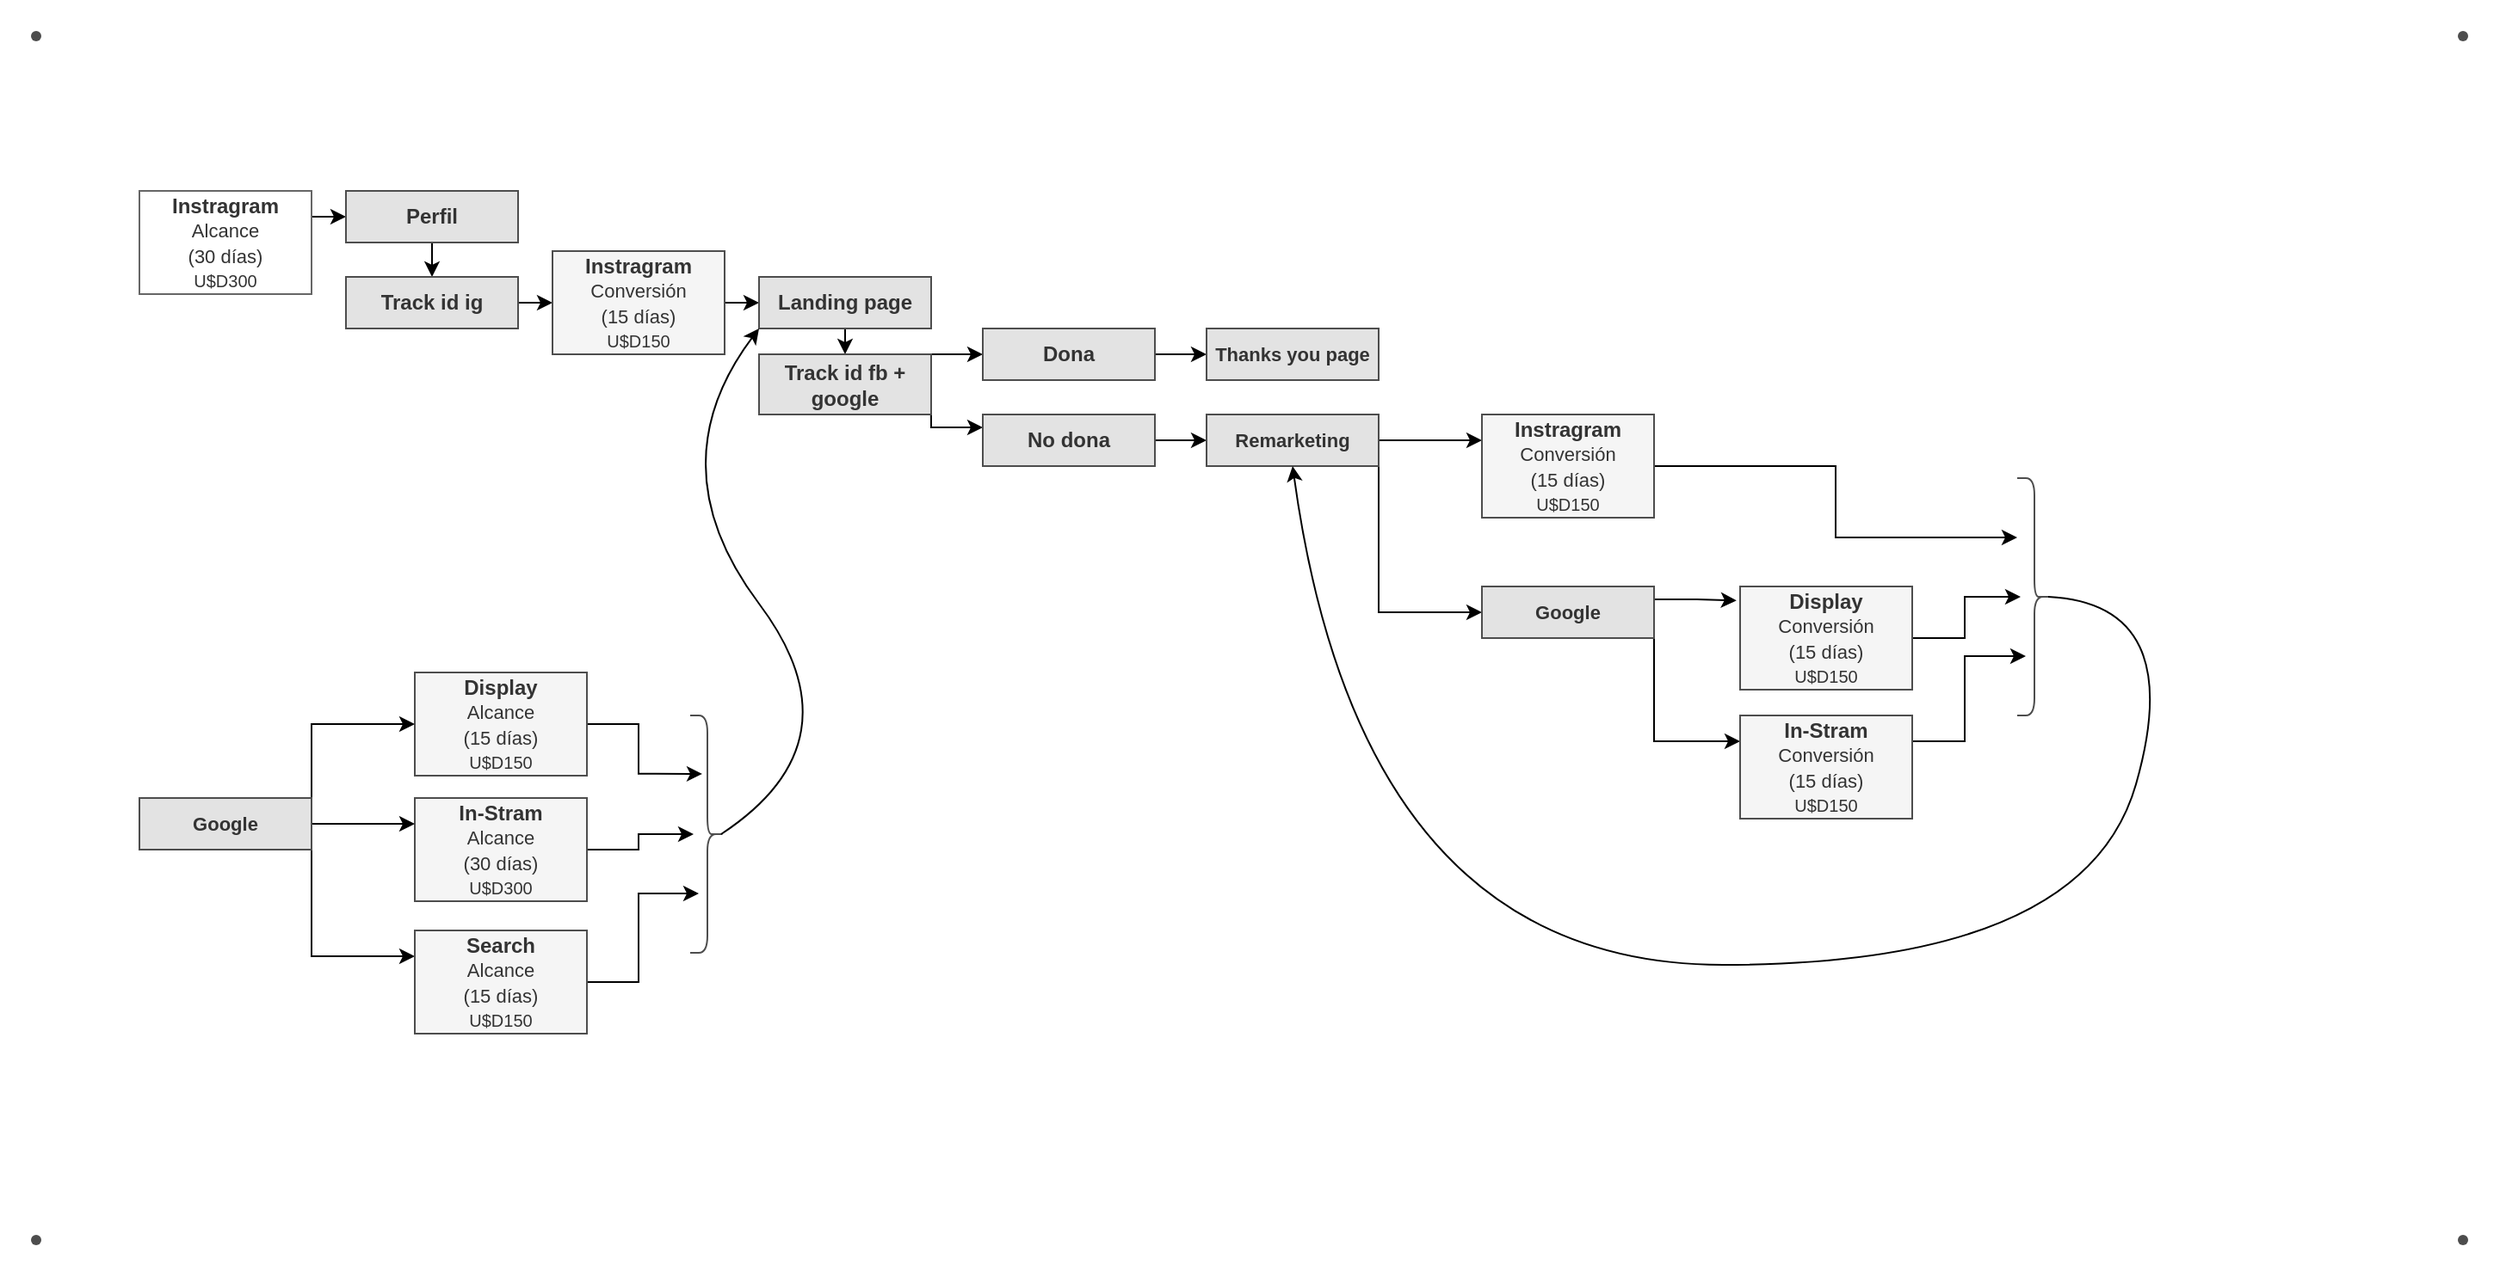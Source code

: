 <mxfile>
    <diagram id="cOrTplV-zcLthOxo_1_i" name="Page-1">
        <mxGraphModel dx="1475" dy="518" grid="1" gridSize="10" guides="1" tooltips="1" connect="1" arrows="1" fold="1" page="1" pageScale="1" pageWidth="827" pageHeight="1169" background="#ffffff" math="0" shadow="0">
            <root>
                <mxCell id="0"/>
                <mxCell id="1" parent="0"/>
                <mxCell id="7" style="edgeStyle=orthogonalEdgeStyle;rounded=0;orthogonalLoop=1;jettySize=auto;html=1;exitX=1;exitY=0.25;exitDx=0;exitDy=0;entryX=0;entryY=0.5;entryDx=0;entryDy=0;strokeColor=#000000;" parent="1" source="2" target="5" edge="1">
                    <mxGeometry relative="1" as="geometry"/>
                </mxCell>
                <mxCell id="2" value="&lt;b&gt;Instragram&lt;/b&gt;&lt;br&gt;&lt;font&gt;&lt;span style=&quot;font-size: 11px&quot;&gt;Alcance&lt;/span&gt;&lt;br&gt;&lt;span style=&quot;font-size: 11px&quot;&gt;(30 días)&lt;/span&gt;&lt;br&gt;&lt;font style=&quot;font-size: 10px&quot;&gt;U$D300&lt;/font&gt;&lt;br&gt;&lt;/font&gt;" style="rounded=0;whiteSpace=wrap;html=1;strokeColor=#666666;fontColor=#333333;fillColor=#FFFFFF;" parent="1" vertex="1">
                    <mxGeometry x="40" y="280" width="100" height="60" as="geometry"/>
                </mxCell>
                <mxCell id="9" style="edgeStyle=orthogonalEdgeStyle;rounded=0;orthogonalLoop=1;jettySize=auto;html=1;exitX=0.5;exitY=1;exitDx=0;exitDy=0;entryX=0.5;entryY=0;entryDx=0;entryDy=0;strokeColor=#000000;" parent="1" source="5" target="8" edge="1">
                    <mxGeometry relative="1" as="geometry"/>
                </mxCell>
                <mxCell id="5" value="&lt;font&gt;&lt;b&gt;Perfil&lt;/b&gt;&lt;br&gt;&lt;/font&gt;" style="rounded=0;whiteSpace=wrap;html=1;fontColor=#333333;strokeColor=#4D4D4D;fillColor=#E3E3E3;" parent="1" vertex="1">
                    <mxGeometry x="160" y="280" width="100" height="30" as="geometry"/>
                </mxCell>
                <mxCell id="11" style="edgeStyle=orthogonalEdgeStyle;rounded=0;orthogonalLoop=1;jettySize=auto;html=1;exitX=1;exitY=0.5;exitDx=0;exitDy=0;entryX=0;entryY=0.5;entryDx=0;entryDy=0;strokeColor=#000000;" parent="1" source="8" target="10" edge="1">
                    <mxGeometry relative="1" as="geometry"/>
                </mxCell>
                <mxCell id="8" value="&lt;font&gt;&lt;b&gt;Track id ig&lt;/b&gt;&lt;br&gt;&lt;/font&gt;" style="rounded=0;whiteSpace=wrap;html=1;fontColor=#333333;strokeColor=#4D4D4D;fillColor=#E3E3E3;" parent="1" vertex="1">
                    <mxGeometry x="160" y="330" width="100" height="30" as="geometry"/>
                </mxCell>
                <mxCell id="13" style="edgeStyle=orthogonalEdgeStyle;rounded=0;orthogonalLoop=1;jettySize=auto;html=1;exitX=1;exitY=0.5;exitDx=0;exitDy=0;entryX=0;entryY=0.5;entryDx=0;entryDy=0;strokeColor=#000000;" parent="1" source="10" target="12" edge="1">
                    <mxGeometry relative="1" as="geometry"/>
                </mxCell>
                <mxCell id="10" value="&lt;b&gt;Instragram&lt;/b&gt;&lt;br&gt;&lt;font&gt;&lt;span style=&quot;font-size: 11px&quot;&gt;Conversión&lt;/span&gt;&lt;br&gt;&lt;span style=&quot;font-size: 11px&quot;&gt;(15 días)&lt;/span&gt;&lt;br&gt;&lt;font style=&quot;font-size: 10px&quot;&gt;U$D150&lt;/font&gt;&lt;br&gt;&lt;/font&gt;" style="rounded=0;whiteSpace=wrap;html=1;fillColor=#f5f5f5;fontColor=#333333;strokeColor=#4D4D4D;" parent="1" vertex="1">
                    <mxGeometry x="280" y="315" width="100" height="60" as="geometry"/>
                </mxCell>
                <mxCell id="17" style="edgeStyle=orthogonalEdgeStyle;rounded=0;orthogonalLoop=1;jettySize=auto;html=1;exitX=0.5;exitY=1;exitDx=0;exitDy=0;entryX=0.5;entryY=0;entryDx=0;entryDy=0;strokeColor=#000000;" parent="1" source="12" target="14" edge="1">
                    <mxGeometry relative="1" as="geometry"/>
                </mxCell>
                <mxCell id="12" value="&lt;font&gt;&lt;b&gt;Landing page&lt;/b&gt;&lt;br&gt;&lt;/font&gt;" style="rounded=0;whiteSpace=wrap;html=1;fontColor=#333333;strokeColor=#4D4D4D;fillColor=#E3E3E3;" parent="1" vertex="1">
                    <mxGeometry x="400" y="330" width="100" height="30" as="geometry"/>
                </mxCell>
                <mxCell id="21" style="edgeStyle=orthogonalEdgeStyle;rounded=0;orthogonalLoop=1;jettySize=auto;html=1;exitX=1;exitY=0.25;exitDx=0;exitDy=0;entryX=0;entryY=0.5;entryDx=0;entryDy=0;strokeColor=#000000;" parent="1" source="14" target="18" edge="1">
                    <mxGeometry relative="1" as="geometry">
                        <Array as="points">
                            <mxPoint x="500" y="375"/>
                        </Array>
                    </mxGeometry>
                </mxCell>
                <mxCell id="22" style="edgeStyle=orthogonalEdgeStyle;rounded=0;orthogonalLoop=1;jettySize=auto;html=1;exitX=1;exitY=1;exitDx=0;exitDy=0;entryX=0;entryY=0.25;entryDx=0;entryDy=0;strokeColor=#000000;" parent="1" source="14" target="19" edge="1">
                    <mxGeometry relative="1" as="geometry">
                        <Array as="points">
                            <mxPoint x="500" y="417"/>
                        </Array>
                    </mxGeometry>
                </mxCell>
                <mxCell id="14" value="&lt;font&gt;&lt;b&gt;Track id fb + google&lt;/b&gt;&lt;br&gt;&lt;/font&gt;" style="rounded=0;whiteSpace=wrap;html=1;fontColor=#333333;strokeColor=#4D4D4D;fillColor=#E3E3E3;" parent="1" vertex="1">
                    <mxGeometry x="400" y="375" width="100" height="35" as="geometry"/>
                </mxCell>
                <mxCell id="29" style="edgeStyle=orthogonalEdgeStyle;rounded=0;orthogonalLoop=1;jettySize=auto;html=1;exitX=1;exitY=0.5;exitDx=0;exitDy=0;entryX=0;entryY=0.5;entryDx=0;entryDy=0;strokeColor=#000000;" parent="1" source="18" target="23" edge="1">
                    <mxGeometry relative="1" as="geometry"/>
                </mxCell>
                <mxCell id="18" value="&lt;font&gt;&lt;b&gt;Dona&lt;/b&gt;&lt;br&gt;&lt;/font&gt;" style="rounded=0;whiteSpace=wrap;html=1;fontColor=#333333;strokeColor=#4D4D4D;fillColor=#E3E3E3;" parent="1" vertex="1">
                    <mxGeometry x="530" y="360" width="100" height="30" as="geometry"/>
                </mxCell>
                <mxCell id="26" style="edgeStyle=orthogonalEdgeStyle;rounded=0;orthogonalLoop=1;jettySize=auto;html=1;exitX=1;exitY=0.5;exitDx=0;exitDy=0;entryX=0;entryY=0.5;entryDx=0;entryDy=0;strokeColor=#000000;" parent="1" source="19" target="25" edge="1">
                    <mxGeometry relative="1" as="geometry"/>
                </mxCell>
                <mxCell id="19" value="&lt;font&gt;&lt;b&gt;No dona&lt;/b&gt;&lt;br&gt;&lt;/font&gt;" style="rounded=0;whiteSpace=wrap;html=1;fontColor=#333333;strokeColor=#4D4D4D;fillColor=#E3E3E3;" parent="1" vertex="1">
                    <mxGeometry x="530" y="410" width="100" height="30" as="geometry"/>
                </mxCell>
                <mxCell id="23" value="&lt;font&gt;&lt;b&gt;&lt;font style=&quot;font-size: 11px&quot;&gt;Thanks you page&lt;/font&gt;&lt;/b&gt;&lt;br&gt;&lt;/font&gt;" style="rounded=0;whiteSpace=wrap;html=1;fontColor=#333333;strokeColor=#4D4D4D;fillColor=#E3E3E3;" parent="1" vertex="1">
                    <mxGeometry x="660" y="360" width="100" height="30" as="geometry"/>
                </mxCell>
                <mxCell id="36" style="edgeStyle=orthogonalEdgeStyle;rounded=0;orthogonalLoop=1;jettySize=auto;html=1;exitX=1;exitY=0.5;exitDx=0;exitDy=0;entryX=0;entryY=0.25;entryDx=0;entryDy=0;strokeColor=#000000;" parent="1" source="25" target="34" edge="1">
                    <mxGeometry relative="1" as="geometry"/>
                </mxCell>
                <mxCell id="38" style="edgeStyle=orthogonalEdgeStyle;rounded=0;orthogonalLoop=1;jettySize=auto;html=1;exitX=1;exitY=1;exitDx=0;exitDy=0;entryX=0;entryY=0.5;entryDx=0;entryDy=0;strokeColor=#000000;" parent="1" source="25" target="37" edge="1">
                    <mxGeometry relative="1" as="geometry"/>
                </mxCell>
                <mxCell id="25" value="&lt;font&gt;&lt;b&gt;&lt;font style=&quot;font-size: 11px&quot;&gt;Remarketing&lt;/font&gt;&lt;/b&gt;&lt;br&gt;&lt;/font&gt;" style="rounded=0;whiteSpace=wrap;html=1;fontColor=#333333;strokeColor=#4D4D4D;fillColor=#E3E3E3;" parent="1" vertex="1">
                    <mxGeometry x="660" y="410" width="100" height="30" as="geometry"/>
                </mxCell>
                <mxCell id="46" style="edgeStyle=orthogonalEdgeStyle;rounded=0;orthogonalLoop=1;jettySize=auto;html=1;exitX=1;exitY=0.5;exitDx=0;exitDy=0;entryX=1;entryY=0.75;entryDx=0;entryDy=0;strokeColor=#000000;" parent="1" source="34" target="42" edge="1">
                    <mxGeometry relative="1" as="geometry"/>
                </mxCell>
                <mxCell id="34" value="&lt;b&gt;Instragram&lt;/b&gt;&lt;br&gt;&lt;font&gt;&lt;span style=&quot;font-size: 11px&quot;&gt;Conversión&lt;/span&gt;&lt;br&gt;&lt;span style=&quot;font-size: 11px&quot;&gt;(15 días)&lt;/span&gt;&lt;br&gt;&lt;font style=&quot;font-size: 10px&quot;&gt;U$D150&lt;/font&gt;&lt;br&gt;&lt;/font&gt;" style="rounded=0;whiteSpace=wrap;html=1;fillColor=#f5f5f5;fontColor=#333333;strokeColor=#4D4D4D;" parent="1" vertex="1">
                    <mxGeometry x="820" y="410" width="100" height="60" as="geometry"/>
                </mxCell>
                <mxCell id="44" style="edgeStyle=orthogonalEdgeStyle;rounded=0;orthogonalLoop=1;jettySize=auto;html=1;exitX=1;exitY=0.5;exitDx=0;exitDy=0;entryX=0.9;entryY=0.5;entryDx=0;entryDy=0;entryPerimeter=0;strokeColor=#000000;" parent="1" source="35" target="42" edge="1">
                    <mxGeometry relative="1" as="geometry"/>
                </mxCell>
                <mxCell id="35" value="&lt;b&gt;Display&lt;/b&gt;&lt;br&gt;&lt;font&gt;&lt;span style=&quot;font-size: 11px&quot;&gt;Conversión&lt;/span&gt;&lt;br&gt;&lt;span style=&quot;font-size: 11px&quot;&gt;(15 días)&lt;/span&gt;&lt;br&gt;&lt;font style=&quot;font-size: 10px&quot;&gt;U$D150&lt;/font&gt;&lt;br&gt;&lt;/font&gt;" style="rounded=0;whiteSpace=wrap;html=1;fillColor=#f5f5f5;fontColor=#333333;strokeColor=#4D4D4D;" parent="1" vertex="1">
                    <mxGeometry x="970" y="510" width="100" height="60" as="geometry"/>
                </mxCell>
                <mxCell id="40" style="edgeStyle=orthogonalEdgeStyle;rounded=0;orthogonalLoop=1;jettySize=auto;html=1;exitX=1;exitY=0.25;exitDx=0;exitDy=0;entryX=-0.021;entryY=0.136;entryDx=0;entryDy=0;entryPerimeter=0;strokeColor=#000000;" parent="1" source="37" target="35" edge="1">
                    <mxGeometry relative="1" as="geometry"/>
                </mxCell>
                <mxCell id="41" style="edgeStyle=orthogonalEdgeStyle;rounded=0;orthogonalLoop=1;jettySize=auto;html=1;exitX=1;exitY=1;exitDx=0;exitDy=0;entryX=0;entryY=0.25;entryDx=0;entryDy=0;strokeColor=#000000;" parent="1" source="37" target="39" edge="1">
                    <mxGeometry relative="1" as="geometry"/>
                </mxCell>
                <mxCell id="37" value="&lt;font&gt;&lt;b&gt;&lt;font style=&quot;font-size: 11px&quot;&gt;Google&lt;/font&gt;&lt;/b&gt;&lt;br&gt;&lt;/font&gt;" style="rounded=0;whiteSpace=wrap;html=1;fontColor=#333333;strokeColor=#4D4D4D;fillColor=#E3E3E3;" parent="1" vertex="1">
                    <mxGeometry x="820" y="510" width="100" height="30" as="geometry"/>
                </mxCell>
                <mxCell id="50" style="edgeStyle=orthogonalEdgeStyle;rounded=0;orthogonalLoop=1;jettySize=auto;html=1;exitX=1;exitY=0.25;exitDx=0;exitDy=0;entryX=0.75;entryY=0.25;entryDx=0;entryDy=0;entryPerimeter=0;strokeColor=#000000;" parent="1" source="39" target="42" edge="1">
                    <mxGeometry relative="1" as="geometry"/>
                </mxCell>
                <mxCell id="39" value="&lt;font&gt;&lt;b&gt;In-Stram&lt;br&gt;&lt;/b&gt;&lt;span style=&quot;font-size: 11px&quot;&gt;Conversión&lt;/span&gt;&lt;br&gt;&lt;span style=&quot;font-size: 11px&quot;&gt;(15 días)&lt;/span&gt;&lt;br&gt;&lt;font style=&quot;font-size: 10px&quot;&gt;U$D150&lt;/font&gt;&lt;br&gt;&lt;/font&gt;" style="rounded=0;whiteSpace=wrap;html=1;fillColor=#f5f5f5;fontColor=#333333;strokeColor=#4D4D4D;" parent="1" vertex="1">
                    <mxGeometry x="970" y="585" width="100" height="60" as="geometry"/>
                </mxCell>
                <mxCell id="48" style="edgeStyle=orthogonalEdgeStyle;rounded=0;orthogonalLoop=1;jettySize=auto;html=1;exitX=0.1;exitY=0.5;exitDx=0;exitDy=0;exitPerimeter=0;strokeColor=#000000;entryX=0.1;entryY=0.5;entryDx=0;entryDy=0;entryPerimeter=0;" parent="1" source="42" target="42" edge="1">
                    <mxGeometry relative="1" as="geometry">
                        <mxPoint x="1147.931" y="517.483" as="targetPoint"/>
                    </mxGeometry>
                </mxCell>
                <mxCell id="42" value="" style="shape=curlyBracket;whiteSpace=wrap;html=1;rounded=1;strokeColor=#4D4D4D;fillColor=#E3E3E3;gradientColor=none;rotation=-180;" parent="1" vertex="1">
                    <mxGeometry x="1131" y="447" width="20" height="138" as="geometry"/>
                </mxCell>
                <mxCell id="47" value="" style="curved=1;endArrow=classic;html=1;strokeColor=#000000;exitX=0.1;exitY=0.5;exitDx=0;exitDy=0;exitPerimeter=0;entryX=0.5;entryY=1;entryDx=0;entryDy=0;" parent="1" source="42" target="25" edge="1">
                    <mxGeometry width="50" height="50" relative="1" as="geometry">
                        <mxPoint x="1150" y="520" as="sourcePoint"/>
                        <mxPoint x="685" y="440" as="targetPoint"/>
                        <Array as="points">
                            <mxPoint x="1230" y="520"/>
                            <mxPoint x="1170" y="730"/>
                            <mxPoint x="750" y="730"/>
                        </Array>
                    </mxGeometry>
                </mxCell>
                <mxCell id="67" style="edgeStyle=orthogonalEdgeStyle;rounded=0;orthogonalLoop=1;jettySize=auto;html=1;exitX=1;exitY=0.5;exitDx=0;exitDy=0;entryX=0.65;entryY=0.754;entryDx=0;entryDy=0;entryPerimeter=0;strokeColor=#000000;" parent="1" source="52" target="66" edge="1">
                    <mxGeometry relative="1" as="geometry"/>
                </mxCell>
                <mxCell id="52" value="&lt;b&gt;Display&lt;/b&gt;&lt;br&gt;&lt;font&gt;&lt;span style=&quot;font-size: 11px&quot;&gt;Alcance&lt;/span&gt;&lt;br&gt;&lt;span style=&quot;font-size: 11px&quot;&gt;(15 días)&lt;/span&gt;&lt;br&gt;&lt;font style=&quot;font-size: 10px&quot;&gt;U$D150&lt;/font&gt;&lt;br&gt;&lt;/font&gt;" style="rounded=0;whiteSpace=wrap;html=1;fillColor=#f5f5f5;fontColor=#333333;strokeColor=#4D4D4D;" parent="1" vertex="1">
                    <mxGeometry x="200" y="560" width="100" height="60" as="geometry"/>
                </mxCell>
                <mxCell id="68" style="edgeStyle=orthogonalEdgeStyle;rounded=0;orthogonalLoop=1;jettySize=auto;html=1;exitX=1;exitY=0.5;exitDx=0;exitDy=0;entryX=0.9;entryY=0.5;entryDx=0;entryDy=0;entryPerimeter=0;strokeColor=#000000;" parent="1" source="56" target="66" edge="1">
                    <mxGeometry relative="1" as="geometry"/>
                </mxCell>
                <mxCell id="56" value="&lt;font&gt;&lt;b&gt;In-Stram&lt;br&gt;&lt;/b&gt;&lt;span style=&quot;font-size: 11px&quot;&gt;Alcance&lt;br&gt;&lt;/span&gt;&lt;span style=&quot;font-size: 11px&quot;&gt;(30 días)&lt;/span&gt;&lt;br&gt;&lt;font style=&quot;font-size: 10px&quot;&gt;U$D300&lt;/font&gt;&lt;br&gt;&lt;/font&gt;" style="rounded=0;whiteSpace=wrap;html=1;fillColor=#f5f5f5;fontColor=#333333;strokeColor=#4D4D4D;" parent="1" vertex="1">
                    <mxGeometry x="200" y="633" width="100" height="60" as="geometry"/>
                </mxCell>
                <mxCell id="61" style="edgeStyle=orthogonalEdgeStyle;rounded=0;orthogonalLoop=1;jettySize=auto;html=1;exitX=1;exitY=0.25;exitDx=0;exitDy=0;entryX=0;entryY=0.5;entryDx=0;entryDy=0;strokeColor=#000000;" parent="1" source="57" target="52" edge="1">
                    <mxGeometry relative="1" as="geometry">
                        <Array as="points">
                            <mxPoint x="140" y="590"/>
                        </Array>
                    </mxGeometry>
                </mxCell>
                <mxCell id="63" style="edgeStyle=orthogonalEdgeStyle;rounded=0;orthogonalLoop=1;jettySize=auto;html=1;exitX=1;exitY=0.5;exitDx=0;exitDy=0;entryX=0;entryY=0.25;entryDx=0;entryDy=0;strokeColor=#000000;" parent="1" source="57" target="56" edge="1">
                    <mxGeometry relative="1" as="geometry"/>
                </mxCell>
                <mxCell id="64" style="edgeStyle=orthogonalEdgeStyle;rounded=0;orthogonalLoop=1;jettySize=auto;html=1;exitX=1;exitY=1;exitDx=0;exitDy=0;entryX=0;entryY=0.25;entryDx=0;entryDy=0;strokeColor=#000000;" parent="1" source="57" target="62" edge="1">
                    <mxGeometry relative="1" as="geometry"/>
                </mxCell>
                <mxCell id="57" value="&lt;font&gt;&lt;b&gt;&lt;font style=&quot;font-size: 11px&quot;&gt;Google&lt;/font&gt;&lt;/b&gt;&lt;br&gt;&lt;/font&gt;" style="rounded=0;whiteSpace=wrap;html=1;fontColor=#333333;strokeColor=#4D4D4D;fillColor=#E3E3E3;" parent="1" vertex="1">
                    <mxGeometry x="40" y="633" width="100" height="30" as="geometry"/>
                </mxCell>
                <mxCell id="69" style="edgeStyle=orthogonalEdgeStyle;rounded=0;orthogonalLoop=1;jettySize=auto;html=1;exitX=1;exitY=0.5;exitDx=0;exitDy=0;entryX=0.75;entryY=0.25;entryDx=0;entryDy=0;entryPerimeter=0;strokeColor=#000000;" parent="1" source="62" target="66" edge="1">
                    <mxGeometry relative="1" as="geometry"/>
                </mxCell>
                <mxCell id="62" value="&lt;font&gt;&lt;b&gt;Search&lt;br&gt;&lt;/b&gt;&lt;span style=&quot;font-size: 11px&quot;&gt;Alcance&lt;br&gt;&lt;/span&gt;&lt;span style=&quot;font-size: 11px&quot;&gt;(15 días)&lt;/span&gt;&lt;br&gt;&lt;font style=&quot;font-size: 10px&quot;&gt;U$D150&lt;/font&gt;&lt;br&gt;&lt;/font&gt;" style="rounded=0;whiteSpace=wrap;html=1;fillColor=#f5f5f5;fontColor=#333333;strokeColor=#4D4D4D;" parent="1" vertex="1">
                    <mxGeometry x="200" y="710" width="100" height="60" as="geometry"/>
                </mxCell>
                <mxCell id="66" value="" style="shape=curlyBracket;whiteSpace=wrap;html=1;rounded=1;strokeColor=#4D4D4D;fillColor=#E3E3E3;gradientColor=none;rotation=-180;" parent="1" vertex="1">
                    <mxGeometry x="360" y="585" width="20" height="138" as="geometry"/>
                </mxCell>
                <mxCell id="70" value="" style="curved=1;endArrow=classic;html=1;strokeColor=#000000;exitX=0.1;exitY=0.5;exitDx=0;exitDy=0;exitPerimeter=0;entryX=0;entryY=1;entryDx=0;entryDy=0;" parent="1" source="66" target="12" edge="1">
                    <mxGeometry width="50" height="50" relative="1" as="geometry">
                        <mxPoint x="430" y="570" as="sourcePoint"/>
                        <mxPoint x="480" y="520" as="targetPoint"/>
                        <Array as="points">
                            <mxPoint x="460" y="600"/>
                            <mxPoint x="340" y="440"/>
                        </Array>
                    </mxGeometry>
                </mxCell>
                <mxCell id="71" value="" style="shape=waypoint;sketch=0;size=6;pointerEvents=1;points=[];fillColor=none;resizable=0;rotatable=0;perimeter=centerPerimeter;snapToPoint=1;strokeColor=#4D4D4D;fontSize=10;" parent="1" vertex="1">
                    <mxGeometry x="-40" y="170" width="40" height="40" as="geometry"/>
                </mxCell>
                <mxCell id="72" value="" style="shape=waypoint;sketch=0;size=6;pointerEvents=1;points=[];fillColor=none;resizable=0;rotatable=0;perimeter=centerPerimeter;snapToPoint=1;strokeColor=#4D4D4D;fontSize=10;" parent="1" vertex="1">
                    <mxGeometry x="-40" y="870" width="40" height="40" as="geometry"/>
                </mxCell>
                <mxCell id="73" value="" style="shape=waypoint;sketch=0;size=6;pointerEvents=1;points=[];fillColor=none;resizable=0;rotatable=0;perimeter=centerPerimeter;snapToPoint=1;strokeColor=#4D4D4D;fontSize=10;" parent="1" vertex="1">
                    <mxGeometry x="1370" y="170" width="40" height="40" as="geometry"/>
                </mxCell>
                <mxCell id="74" value="" style="shape=waypoint;sketch=0;size=6;pointerEvents=1;points=[];fillColor=none;resizable=0;rotatable=0;perimeter=centerPerimeter;snapToPoint=1;strokeColor=#4D4D4D;fontSize=10;" parent="1" vertex="1">
                    <mxGeometry x="1370" y="870" width="40" height="40" as="geometry"/>
                </mxCell>
            </root>
        </mxGraphModel>
    </diagram>
</mxfile>